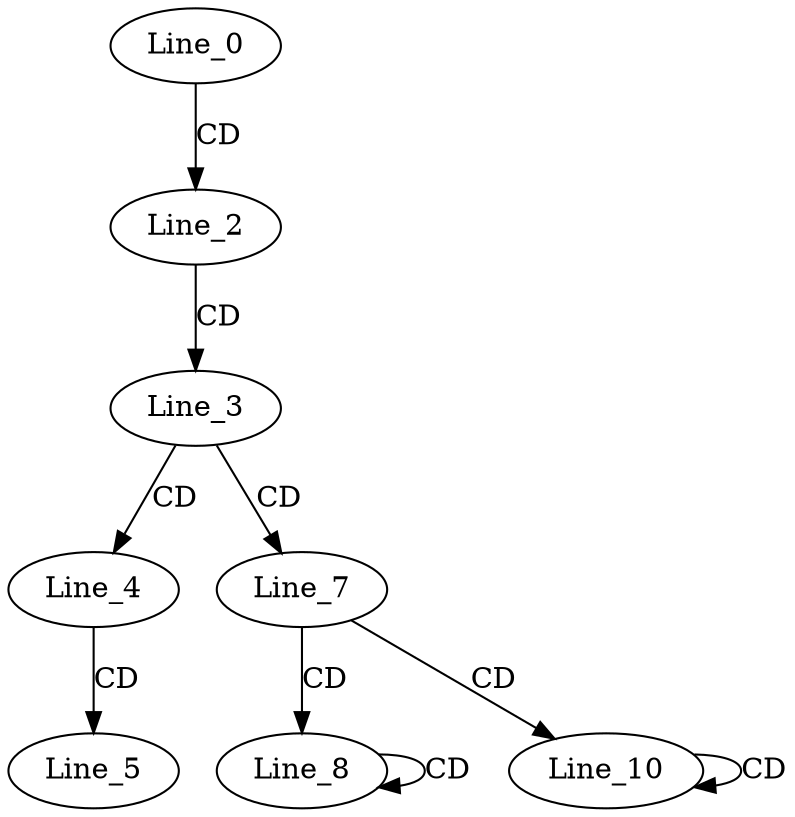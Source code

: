 digraph G {
  Line_0;
  Line_2;
  Line_3;
  Line_4;
  Line_5;
  Line_7;
  Line_8;
  Line_8;
  Line_10;
  Line_10;
  Line_0 -> Line_2 [ label="CD" ];
  Line_2 -> Line_3 [ label="CD" ];
  Line_3 -> Line_4 [ label="CD" ];
  Line_4 -> Line_5 [ label="CD" ];
  Line_3 -> Line_7 [ label="CD" ];
  Line_7 -> Line_8 [ label="CD" ];
  Line_8 -> Line_8 [ label="CD" ];
  Line_7 -> Line_10 [ label="CD" ];
  Line_10 -> Line_10 [ label="CD" ];
}
